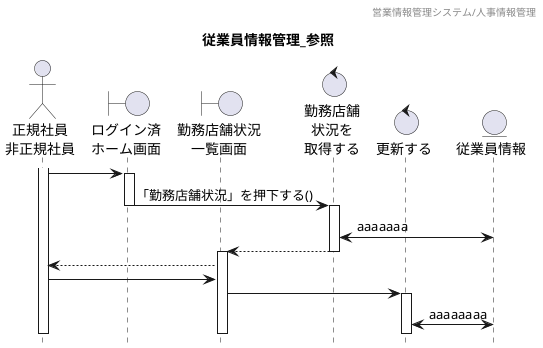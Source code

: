 @startuml シーケンス図
' 下アイコン除去
hide footbox
' ヘッダー
header 営業情報管理システム/人事情報管理
' タイトル
title 従業員情報管理_参照



' actor "" as 
actor "正規社員\n非正規社員" as a1

' boundary "" as 
boundary "ログイン済\nホーム画面" as b1
boundary "勤務店舗状況\n一覧画面" as b2

' control "" as 
control "勤務店舗\n状況を\n取得する" as c1
control "更新する" as c2

' entity "" as
entity "従業員情報" as e1



' 長谷川
activate a1
a1 -> b1
activate b1
b1 -> c1 : 「勤務店舗状況」を押下する()
deactivate
activate c1
c1 <-> e1 : aaaaaaa
b2 <-- c1
deactivate
activate b2
a1 <-- b2
a1 -> b2
b2 -> c2
activate c2
c2 <-> e1 : aaaaaaaa



@enduml